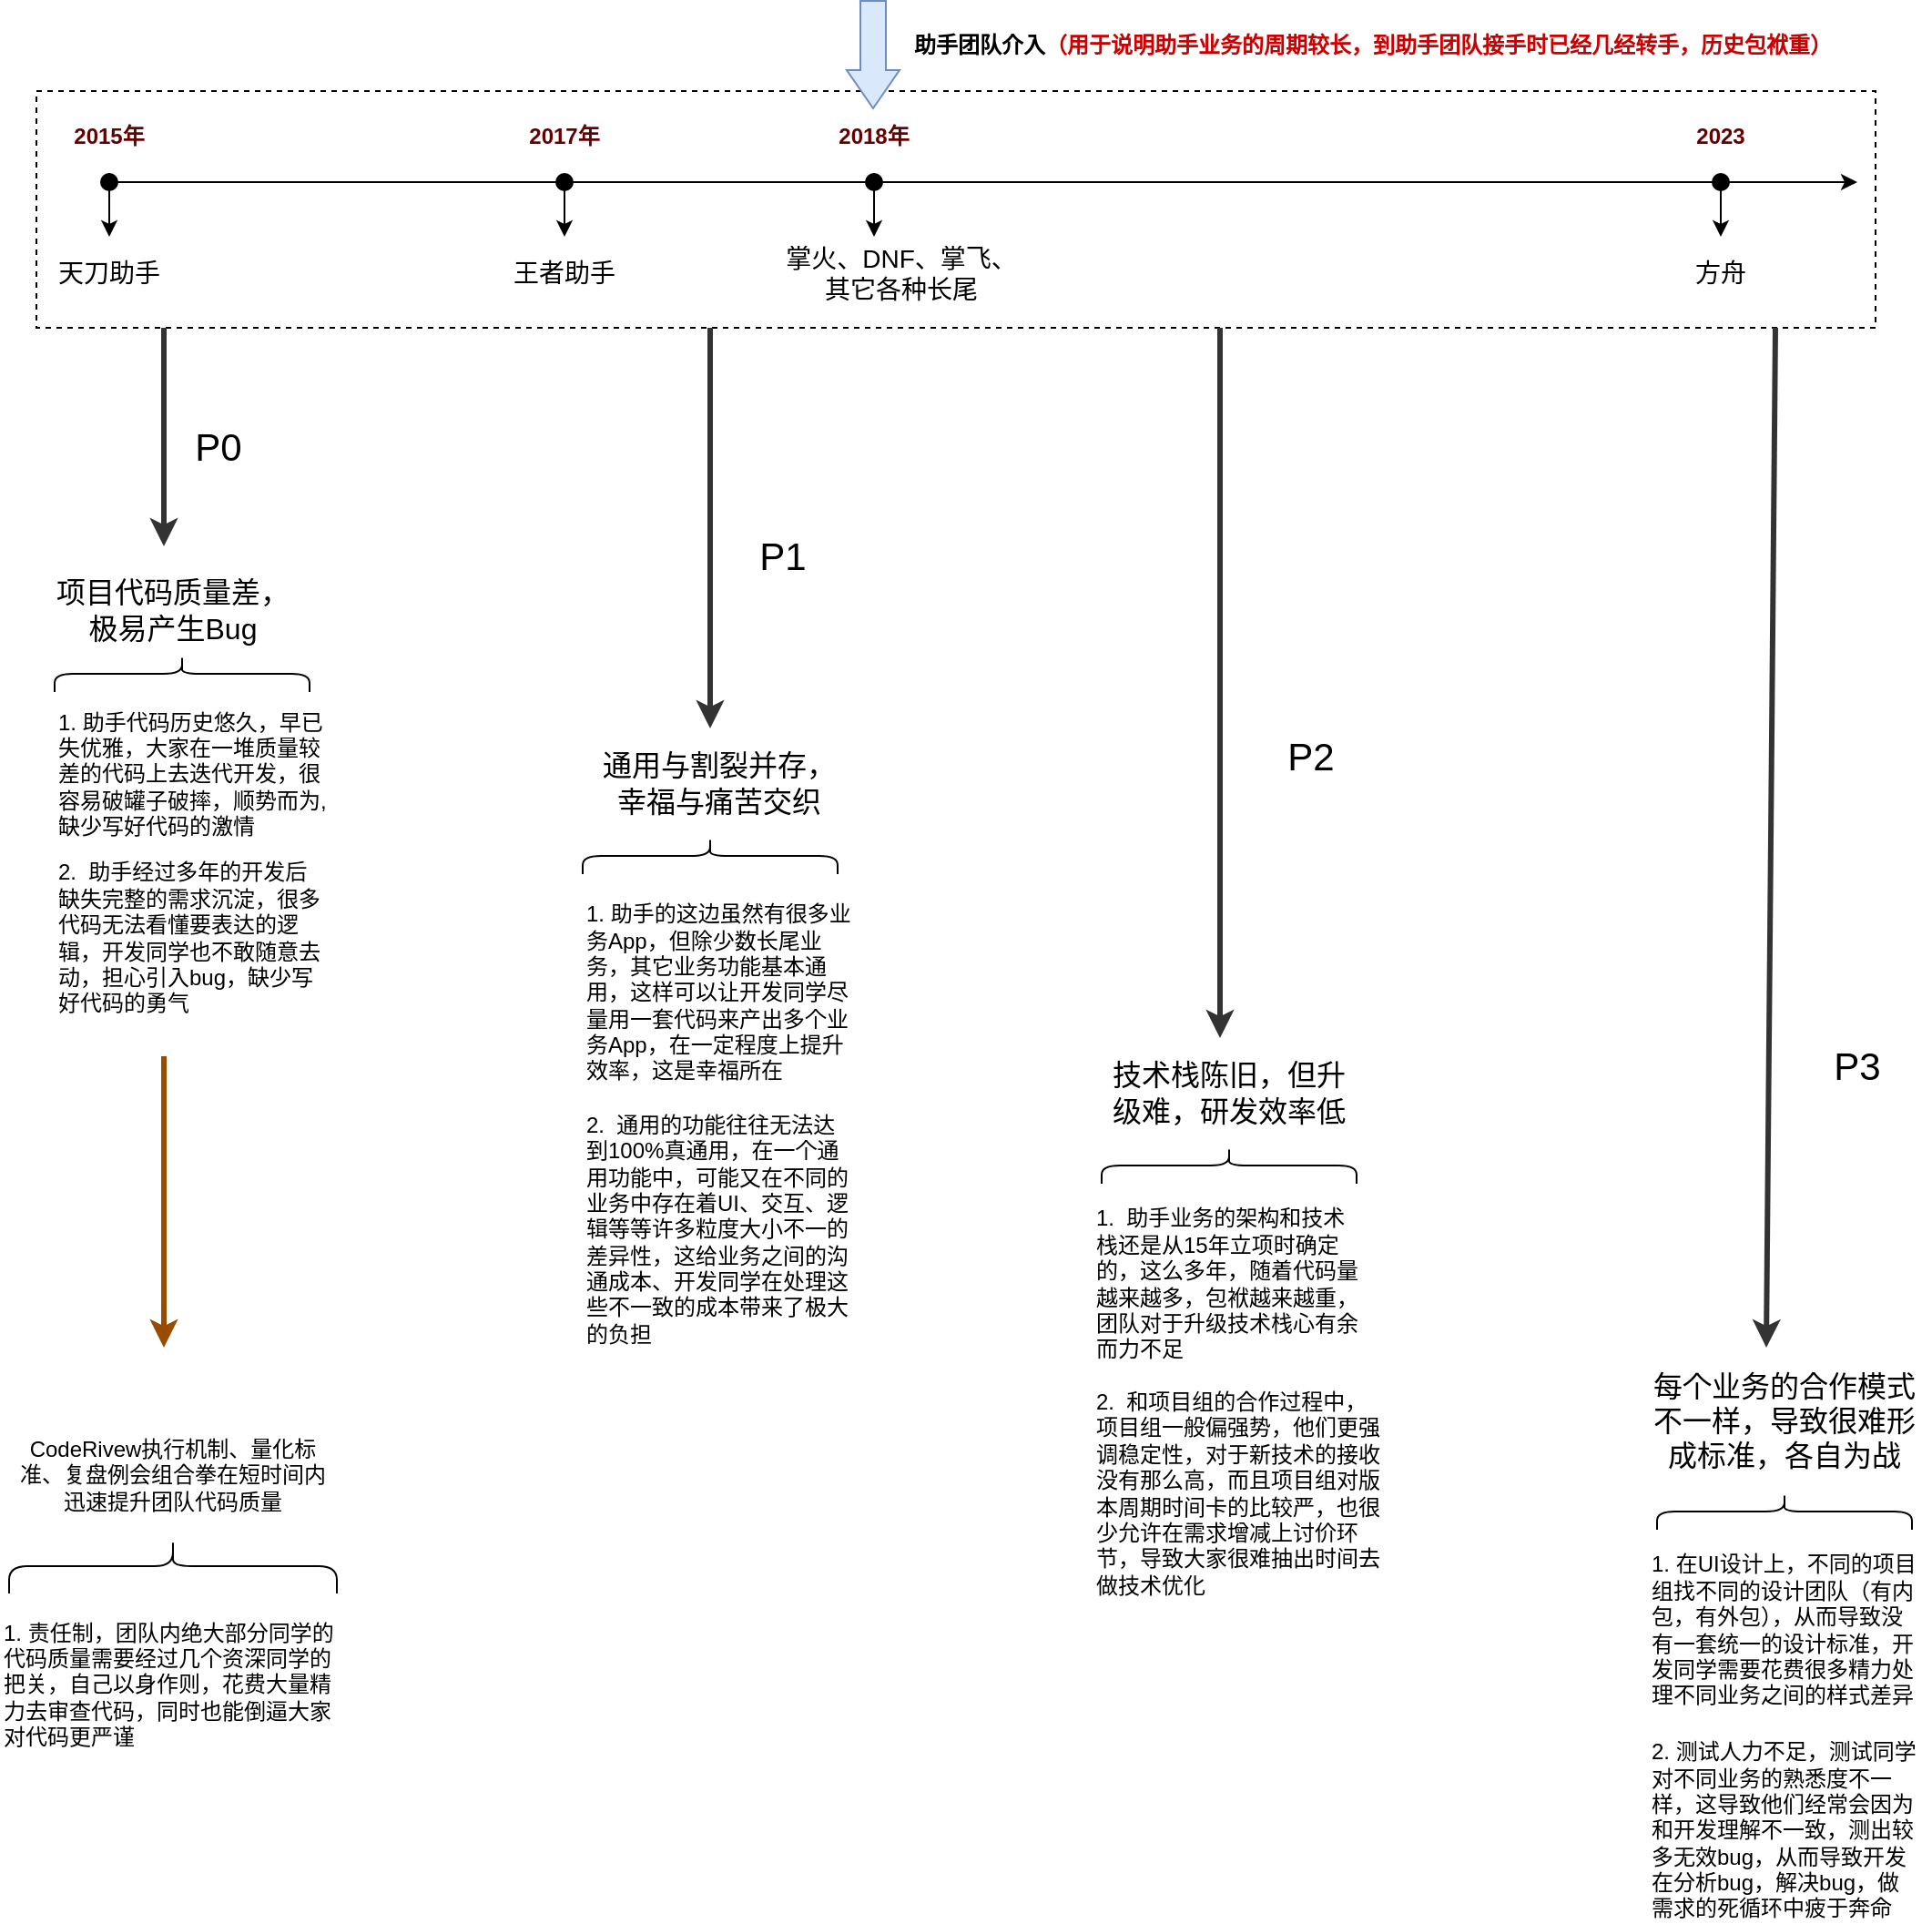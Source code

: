 <mxfile version="21.2.1" type="github">
  <diagram name="第 1 页" id="eiPTsz_sVFmBQd02ulrV">
    <mxGraphModel dx="2069" dy="738" grid="1" gridSize="10" guides="1" tooltips="1" connect="1" arrows="1" fold="1" page="1" pageScale="1" pageWidth="827" pageHeight="1169" math="0" shadow="0">
      <root>
        <mxCell id="0" />
        <mxCell id="1" parent="0" />
        <mxCell id="7GXHMdeB85PLB1f1P6ik-23" value="" style="rounded=0;whiteSpace=wrap;html=1;dashed=1;" vertex="1" parent="1">
          <mxGeometry y="160" width="1010" height="130" as="geometry" />
        </mxCell>
        <mxCell id="7GXHMdeB85PLB1f1P6ik-1" value="" style="endArrow=classic;html=1;rounded=0;" edge="1" parent="1" source="7GXHMdeB85PLB1f1P6ik-2">
          <mxGeometry width="50" height="50" relative="1" as="geometry">
            <mxPoint x="40" y="210" as="sourcePoint" />
            <mxPoint x="1000" y="210" as="targetPoint" />
          </mxGeometry>
        </mxCell>
        <mxCell id="7GXHMdeB85PLB1f1P6ik-12" style="edgeStyle=orthogonalEdgeStyle;rounded=0;orthogonalLoop=1;jettySize=auto;html=1;" edge="1" parent="1" source="7GXHMdeB85PLB1f1P6ik-2">
          <mxGeometry relative="1" as="geometry">
            <mxPoint x="40" y="240" as="targetPoint" />
          </mxGeometry>
        </mxCell>
        <mxCell id="7GXHMdeB85PLB1f1P6ik-2" value="" style="shape=waypoint;sketch=0;fillStyle=solid;size=6;pointerEvents=1;points=[];fillColor=none;resizable=0;rotatable=0;perimeter=centerPerimeter;snapToPoint=1;strokeWidth=3;" vertex="1" parent="1">
          <mxGeometry x="30" y="200" width="20" height="20" as="geometry" />
        </mxCell>
        <mxCell id="7GXHMdeB85PLB1f1P6ik-3" value="天刀助手" style="text;html=1;strokeColor=none;fillColor=none;align=center;verticalAlign=middle;whiteSpace=wrap;rounded=0;fontSize=14;" vertex="1" parent="1">
          <mxGeometry x="10" y="250" width="60" height="20" as="geometry" />
        </mxCell>
        <mxCell id="7GXHMdeB85PLB1f1P6ik-4" value="2015年" style="text;html=1;strokeColor=none;fillColor=none;align=center;verticalAlign=middle;whiteSpace=wrap;rounded=0;fontColor=#660000;fontStyle=1" vertex="1" parent="1">
          <mxGeometry x="10" y="170" width="60" height="30" as="geometry" />
        </mxCell>
        <mxCell id="7GXHMdeB85PLB1f1P6ik-13" style="edgeStyle=orthogonalEdgeStyle;rounded=0;orthogonalLoop=1;jettySize=auto;html=1;" edge="1" parent="1" source="7GXHMdeB85PLB1f1P6ik-14">
          <mxGeometry relative="1" as="geometry">
            <mxPoint x="460" y="240" as="targetPoint" />
          </mxGeometry>
        </mxCell>
        <mxCell id="7GXHMdeB85PLB1f1P6ik-14" value="" style="shape=waypoint;sketch=0;fillStyle=solid;size=6;pointerEvents=1;points=[];fillColor=none;resizable=0;rotatable=0;perimeter=centerPerimeter;snapToPoint=1;strokeWidth=3;" vertex="1" parent="1">
          <mxGeometry x="450" y="200" width="20" height="20" as="geometry" />
        </mxCell>
        <mxCell id="7GXHMdeB85PLB1f1P6ik-15" value="掌火、DNF、掌飞、其它各种长尾" style="text;html=1;strokeColor=none;fillColor=none;align=center;verticalAlign=middle;whiteSpace=wrap;rounded=0;fontSize=14;" vertex="1" parent="1">
          <mxGeometry x="410" y="245" width="130" height="30" as="geometry" />
        </mxCell>
        <mxCell id="7GXHMdeB85PLB1f1P6ik-16" value="2018年" style="text;html=1;strokeColor=none;fillColor=none;align=center;verticalAlign=middle;whiteSpace=wrap;rounded=0;fontColor=#660000;fontStyle=1" vertex="1" parent="1">
          <mxGeometry x="430" y="170" width="60" height="30" as="geometry" />
        </mxCell>
        <mxCell id="7GXHMdeB85PLB1f1P6ik-19" style="edgeStyle=orthogonalEdgeStyle;rounded=0;orthogonalLoop=1;jettySize=auto;html=1;" edge="1" parent="1" source="7GXHMdeB85PLB1f1P6ik-20">
          <mxGeometry relative="1" as="geometry">
            <mxPoint x="925" y="240" as="targetPoint" />
          </mxGeometry>
        </mxCell>
        <mxCell id="7GXHMdeB85PLB1f1P6ik-20" value="" style="shape=waypoint;sketch=0;fillStyle=solid;size=6;pointerEvents=1;points=[];fillColor=none;resizable=0;rotatable=0;perimeter=centerPerimeter;snapToPoint=1;strokeWidth=3;" vertex="1" parent="1">
          <mxGeometry x="915" y="200" width="20" height="20" as="geometry" />
        </mxCell>
        <mxCell id="7GXHMdeB85PLB1f1P6ik-21" value="方舟" style="text;html=1;strokeColor=none;fillColor=none;align=center;verticalAlign=middle;whiteSpace=wrap;rounded=0;fontSize=14;" vertex="1" parent="1">
          <mxGeometry x="860" y="245" width="130" height="30" as="geometry" />
        </mxCell>
        <mxCell id="7GXHMdeB85PLB1f1P6ik-22" value="2023" style="text;html=1;strokeColor=none;fillColor=none;align=center;verticalAlign=middle;whiteSpace=wrap;rounded=0;fontColor=#660000;fontStyle=1" vertex="1" parent="1">
          <mxGeometry x="895" y="170" width="60" height="30" as="geometry" />
        </mxCell>
        <mxCell id="7GXHMdeB85PLB1f1P6ik-24" value="" style="shape=flexArrow;endArrow=classic;html=1;rounded=0;width=14;endSize=6.67;fillColor=#dae8fc;strokeColor=#6c8ebf;endWidth=14;" edge="1" parent="1">
          <mxGeometry width="50" height="50" relative="1" as="geometry">
            <mxPoint x="459.5" y="110" as="sourcePoint" />
            <mxPoint x="459.5" y="170" as="targetPoint" />
          </mxGeometry>
        </mxCell>
        <mxCell id="7GXHMdeB85PLB1f1P6ik-25" value="助手团队介入&lt;font color=&quot;#cc0000&quot;&gt;（用于说明助手业务的周期较长，到助手团队接手时已经几经转手，历史包袱重）&lt;/font&gt;" style="text;html=1;strokeColor=none;fillColor=none;align=left;verticalAlign=middle;whiteSpace=wrap;rounded=0;fontStyle=1" vertex="1" parent="1">
          <mxGeometry x="480" y="120" width="540" height="30" as="geometry" />
        </mxCell>
        <mxCell id="7GXHMdeB85PLB1f1P6ik-29" value="" style="endArrow=classic;html=1;rounded=0;strokeWidth=3;strokeColor=#333333;" edge="1" parent="1">
          <mxGeometry width="50" height="50" relative="1" as="geometry">
            <mxPoint x="70" y="290" as="sourcePoint" />
            <mxPoint x="70" y="410" as="targetPoint" />
          </mxGeometry>
        </mxCell>
        <mxCell id="7GXHMdeB85PLB1f1P6ik-30" value="P0" style="text;html=1;strokeColor=none;fillColor=none;align=center;verticalAlign=middle;whiteSpace=wrap;rounded=0;strokeWidth=2;fontSize=21;" vertex="1" parent="1">
          <mxGeometry x="70" y="340" width="60" height="30" as="geometry" />
        </mxCell>
        <mxCell id="7GXHMdeB85PLB1f1P6ik-31" style="edgeStyle=orthogonalEdgeStyle;rounded=0;orthogonalLoop=1;jettySize=auto;html=1;" edge="1" parent="1" source="7GXHMdeB85PLB1f1P6ik-32">
          <mxGeometry relative="1" as="geometry">
            <mxPoint x="290" y="240" as="targetPoint" />
          </mxGeometry>
        </mxCell>
        <mxCell id="7GXHMdeB85PLB1f1P6ik-32" value="" style="shape=waypoint;sketch=0;fillStyle=solid;size=6;pointerEvents=1;points=[];fillColor=none;resizable=0;rotatable=0;perimeter=centerPerimeter;snapToPoint=1;strokeWidth=3;" vertex="1" parent="1">
          <mxGeometry x="280" y="200" width="20" height="20" as="geometry" />
        </mxCell>
        <mxCell id="7GXHMdeB85PLB1f1P6ik-33" value="王者助手" style="text;html=1;strokeColor=none;fillColor=none;align=center;verticalAlign=middle;whiteSpace=wrap;rounded=0;fontSize=14;" vertex="1" parent="1">
          <mxGeometry x="260" y="250" width="60" height="20" as="geometry" />
        </mxCell>
        <mxCell id="7GXHMdeB85PLB1f1P6ik-34" value="2017年" style="text;html=1;strokeColor=none;fillColor=none;align=center;verticalAlign=middle;whiteSpace=wrap;rounded=0;fontColor=#660000;fontStyle=1" vertex="1" parent="1">
          <mxGeometry x="260" y="170" width="60" height="30" as="geometry" />
        </mxCell>
        <mxCell id="7GXHMdeB85PLB1f1P6ik-37" value="项目代码质量差，极易产生Bug" style="text;html=1;strokeColor=none;fillColor=none;align=center;verticalAlign=middle;whiteSpace=wrap;rounded=0;fontSize=16;" vertex="1" parent="1">
          <mxGeometry x="10" y="400" width="130" height="90" as="geometry" />
        </mxCell>
        <mxCell id="7GXHMdeB85PLB1f1P6ik-40" value="" style="shape=curlyBracket;whiteSpace=wrap;html=1;rounded=1;flipH=1;labelPosition=right;verticalLabelPosition=middle;align=left;verticalAlign=middle;rotation=-90;" vertex="1" parent="1">
          <mxGeometry x="70" y="410" width="20" height="140" as="geometry" />
        </mxCell>
        <mxCell id="7GXHMdeB85PLB1f1P6ik-41" value="1. 助手代码历史悠久，早已失优雅，大家在一堆质量较差的代码上去迭代开发，很容易破罐子破摔，顺势而为,缺少写好代码的激情" style="text;html=1;strokeColor=none;fillColor=none;align=left;verticalAlign=middle;whiteSpace=wrap;rounded=0;" vertex="1" parent="1">
          <mxGeometry x="10" y="520" width="150" height="30" as="geometry" />
        </mxCell>
        <mxCell id="7GXHMdeB85PLB1f1P6ik-42" value="2.&amp;nbsp; 助手经过多年的开发后缺失完整的需求沉淀，很多代码无法看懂要表达的逻辑，开发同学也不敢随意去动，担心引入bug，缺少写好代码的勇气" style="text;html=1;strokeColor=none;fillColor=none;align=left;verticalAlign=middle;whiteSpace=wrap;rounded=0;" vertex="1" parent="1">
          <mxGeometry x="10" y="610" width="150" height="30" as="geometry" />
        </mxCell>
        <mxCell id="7GXHMdeB85PLB1f1P6ik-43" value="" style="endArrow=classic;html=1;rounded=0;strokeWidth=3;strokeColor=#333333;" edge="1" parent="1">
          <mxGeometry width="50" height="50" relative="1" as="geometry">
            <mxPoint x="370" y="290" as="sourcePoint" />
            <mxPoint x="370" y="510" as="targetPoint" />
          </mxGeometry>
        </mxCell>
        <mxCell id="7GXHMdeB85PLB1f1P6ik-44" value="P1" style="text;html=1;strokeColor=none;fillColor=none;align=center;verticalAlign=middle;whiteSpace=wrap;rounded=0;strokeWidth=2;fontSize=21;" vertex="1" parent="1">
          <mxGeometry x="380" y="400" width="60" height="30" as="geometry" />
        </mxCell>
        <mxCell id="7GXHMdeB85PLB1f1P6ik-45" value="通用与割裂并存，幸福与痛苦交织" style="text;html=1;strokeColor=none;fillColor=none;align=center;verticalAlign=middle;whiteSpace=wrap;rounded=0;fontSize=16;" vertex="1" parent="1">
          <mxGeometry x="310" y="500" width="130" height="80" as="geometry" />
        </mxCell>
        <mxCell id="7GXHMdeB85PLB1f1P6ik-46" value="" style="shape=curlyBracket;whiteSpace=wrap;html=1;rounded=1;flipH=1;labelPosition=right;verticalLabelPosition=middle;align=left;verticalAlign=middle;rotation=-90;" vertex="1" parent="1">
          <mxGeometry x="360" y="510" width="20" height="140" as="geometry" />
        </mxCell>
        <mxCell id="7GXHMdeB85PLB1f1P6ik-47" value="1. 助手的这边虽然有很多业务App，但除少数长尾业务，其它业务功能基本通用，这样可以让开发同学尽量用一套代码来产出多个业务App，在一定程度上提升效率，这是幸福所在" style="text;html=1;strokeColor=none;fillColor=none;align=left;verticalAlign=middle;whiteSpace=wrap;rounded=0;" vertex="1" parent="1">
          <mxGeometry x="300" y="640" width="150" height="30" as="geometry" />
        </mxCell>
        <mxCell id="7GXHMdeB85PLB1f1P6ik-48" value="2.&amp;nbsp; 通用的功能往往无法达到100%真通用，在一个通用功能中，可能又在不同的业务中存在着UI、交互、逻辑等等许多粒度大小不一的差异性，这给业务之间的沟通成本、开发同学在处理这些不一致的成本带来了极大的负担" style="text;html=1;strokeColor=none;fillColor=none;align=left;verticalAlign=middle;whiteSpace=wrap;rounded=0;" vertex="1" parent="1">
          <mxGeometry x="300" y="770" width="150" height="30" as="geometry" />
        </mxCell>
        <mxCell id="7GXHMdeB85PLB1f1P6ik-50" value="" style="endArrow=classic;html=1;rounded=0;strokeWidth=3;strokeColor=#333333;" edge="1" parent="1">
          <mxGeometry width="50" height="50" relative="1" as="geometry">
            <mxPoint x="650" y="290" as="sourcePoint" />
            <mxPoint x="650" y="680" as="targetPoint" />
          </mxGeometry>
        </mxCell>
        <mxCell id="7GXHMdeB85PLB1f1P6ik-51" value="P2" style="text;html=1;strokeColor=none;fillColor=none;align=center;verticalAlign=middle;whiteSpace=wrap;rounded=0;strokeWidth=2;fontSize=21;" vertex="1" parent="1">
          <mxGeometry x="670" y="510" width="60" height="30" as="geometry" />
        </mxCell>
        <mxCell id="7GXHMdeB85PLB1f1P6ik-52" value="技术栈陈旧，但升级难，研发效率低" style="text;html=1;strokeColor=none;fillColor=none;align=center;verticalAlign=middle;whiteSpace=wrap;rounded=0;fontSize=16;" vertex="1" parent="1">
          <mxGeometry x="590" y="670" width="130" height="80" as="geometry" />
        </mxCell>
        <mxCell id="7GXHMdeB85PLB1f1P6ik-53" value="" style="shape=curlyBracket;whiteSpace=wrap;html=1;rounded=1;flipH=1;labelPosition=right;verticalLabelPosition=middle;align=left;verticalAlign=middle;rotation=-90;" vertex="1" parent="1">
          <mxGeometry x="645" y="680" width="20" height="140" as="geometry" />
        </mxCell>
        <mxCell id="7GXHMdeB85PLB1f1P6ik-54" value="1.&amp;nbsp; 助手业务的架构和技术栈还是从15年立项时确定的，这么多年，随着代码量越来越多，包袱越来越重，团队对于升级技术栈心有余而力不足" style="text;html=1;strokeColor=none;fillColor=none;align=left;verticalAlign=middle;whiteSpace=wrap;rounded=0;" vertex="1" parent="1">
          <mxGeometry x="580" y="800" width="150" height="30" as="geometry" />
        </mxCell>
        <mxCell id="7GXHMdeB85PLB1f1P6ik-57" value="2.&amp;nbsp; 和项目组的合作过程中，项目组一般偏强势，他们更强调稳定性，对于新技术的接收没有那么高，而且项目组对版本周期时间卡的比较严，也很少允许在需求增减上讨价环节，导致大家很难抽出时间去做技术优化" style="text;html=1;strokeColor=none;fillColor=none;align=left;verticalAlign=middle;whiteSpace=wrap;rounded=0;" vertex="1" parent="1">
          <mxGeometry x="580" y="900" width="160" height="60" as="geometry" />
        </mxCell>
        <mxCell id="7GXHMdeB85PLB1f1P6ik-58" value="" style="endArrow=classic;html=1;rounded=0;strokeWidth=3;strokeColor=#333333;" edge="1" parent="1">
          <mxGeometry width="50" height="50" relative="1" as="geometry">
            <mxPoint x="955" y="290" as="sourcePoint" />
            <mxPoint x="950" y="850" as="targetPoint" />
          </mxGeometry>
        </mxCell>
        <mxCell id="7GXHMdeB85PLB1f1P6ik-59" value="P3" style="text;html=1;strokeColor=none;fillColor=none;align=center;verticalAlign=middle;whiteSpace=wrap;rounded=0;strokeWidth=2;fontSize=21;" vertex="1" parent="1">
          <mxGeometry x="970" y="680" width="60" height="30" as="geometry" />
        </mxCell>
        <mxCell id="7GXHMdeB85PLB1f1P6ik-60" value="每个业务的合作模式不一样，导致很难形成标准，各自为战" style="text;html=1;strokeColor=none;fillColor=none;align=center;verticalAlign=middle;whiteSpace=wrap;rounded=0;fontSize=16;" vertex="1" parent="1">
          <mxGeometry x="880" y="850" width="160" height="80" as="geometry" />
        </mxCell>
        <mxCell id="7GXHMdeB85PLB1f1P6ik-61" value="" style="shape=curlyBracket;whiteSpace=wrap;html=1;rounded=1;flipH=1;labelPosition=right;verticalLabelPosition=middle;align=left;verticalAlign=middle;rotation=-90;" vertex="1" parent="1">
          <mxGeometry x="950" y="870" width="20" height="140" as="geometry" />
        </mxCell>
        <mxCell id="7GXHMdeB85PLB1f1P6ik-62" value="1. 在UI设计上，不同的项目组找不同的设计团队（有内包，有外包），从而导致没有一套统一的设计标准，开发同学需要花费很多精力处理不同业务之间的样式差异" style="text;html=1;strokeColor=none;fillColor=none;align=left;verticalAlign=middle;whiteSpace=wrap;rounded=0;" vertex="1" parent="1">
          <mxGeometry x="885" y="990" width="150" height="30" as="geometry" />
        </mxCell>
        <mxCell id="7GXHMdeB85PLB1f1P6ik-63" value="2. 测试人力不足，测试同学对不同业务的熟悉度不一样，这导致他们经常会因为和开发理解不一致，测出较多无效bug，从而导致开发在分析bug，解决bug，做需求的死循环中疲于奔命" style="text;html=1;strokeColor=none;fillColor=none;align=left;verticalAlign=middle;whiteSpace=wrap;rounded=0;" vertex="1" parent="1">
          <mxGeometry x="885" y="1100" width="150" height="30" as="geometry" />
        </mxCell>
        <mxCell id="7GXHMdeB85PLB1f1P6ik-64" value="CodeRivew执行机制、量化标准、复盘例会组合拳在短时间内迅速提升团队代码质量" style="text;html=1;strokeColor=none;fillColor=none;align=center;verticalAlign=middle;whiteSpace=wrap;rounded=0;" vertex="1" parent="1">
          <mxGeometry x="-10" y="880" width="170" height="80" as="geometry" />
        </mxCell>
        <mxCell id="7GXHMdeB85PLB1f1P6ik-66" value="" style="endArrow=classic;html=1;rounded=0;strokeWidth=3;strokeColor=#994C00;fontColor=#FF8000;" edge="1" parent="1">
          <mxGeometry width="50" height="50" relative="1" as="geometry">
            <mxPoint x="70" y="690" as="sourcePoint" />
            <mxPoint x="70" y="850" as="targetPoint" />
          </mxGeometry>
        </mxCell>
        <mxCell id="7GXHMdeB85PLB1f1P6ik-67" value="" style="shape=curlyBracket;whiteSpace=wrap;html=1;rounded=1;flipH=1;labelPosition=right;verticalLabelPosition=middle;align=left;verticalAlign=middle;rotation=-90;" vertex="1" parent="1">
          <mxGeometry x="60" y="880" width="30" height="180" as="geometry" />
        </mxCell>
        <mxCell id="7GXHMdeB85PLB1f1P6ik-68" value="1. 责任制，团队内绝大部分同学的代码质量需要经过几个资深同学的把关，自己以身作则，花费大量精力去审查代码，同时也能倒逼大家对代码更严谨" style="text;html=1;strokeColor=none;fillColor=none;align=left;verticalAlign=middle;whiteSpace=wrap;rounded=0;" vertex="1" parent="1">
          <mxGeometry x="-20" y="1020" width="190" height="30" as="geometry" />
        </mxCell>
      </root>
    </mxGraphModel>
  </diagram>
</mxfile>
